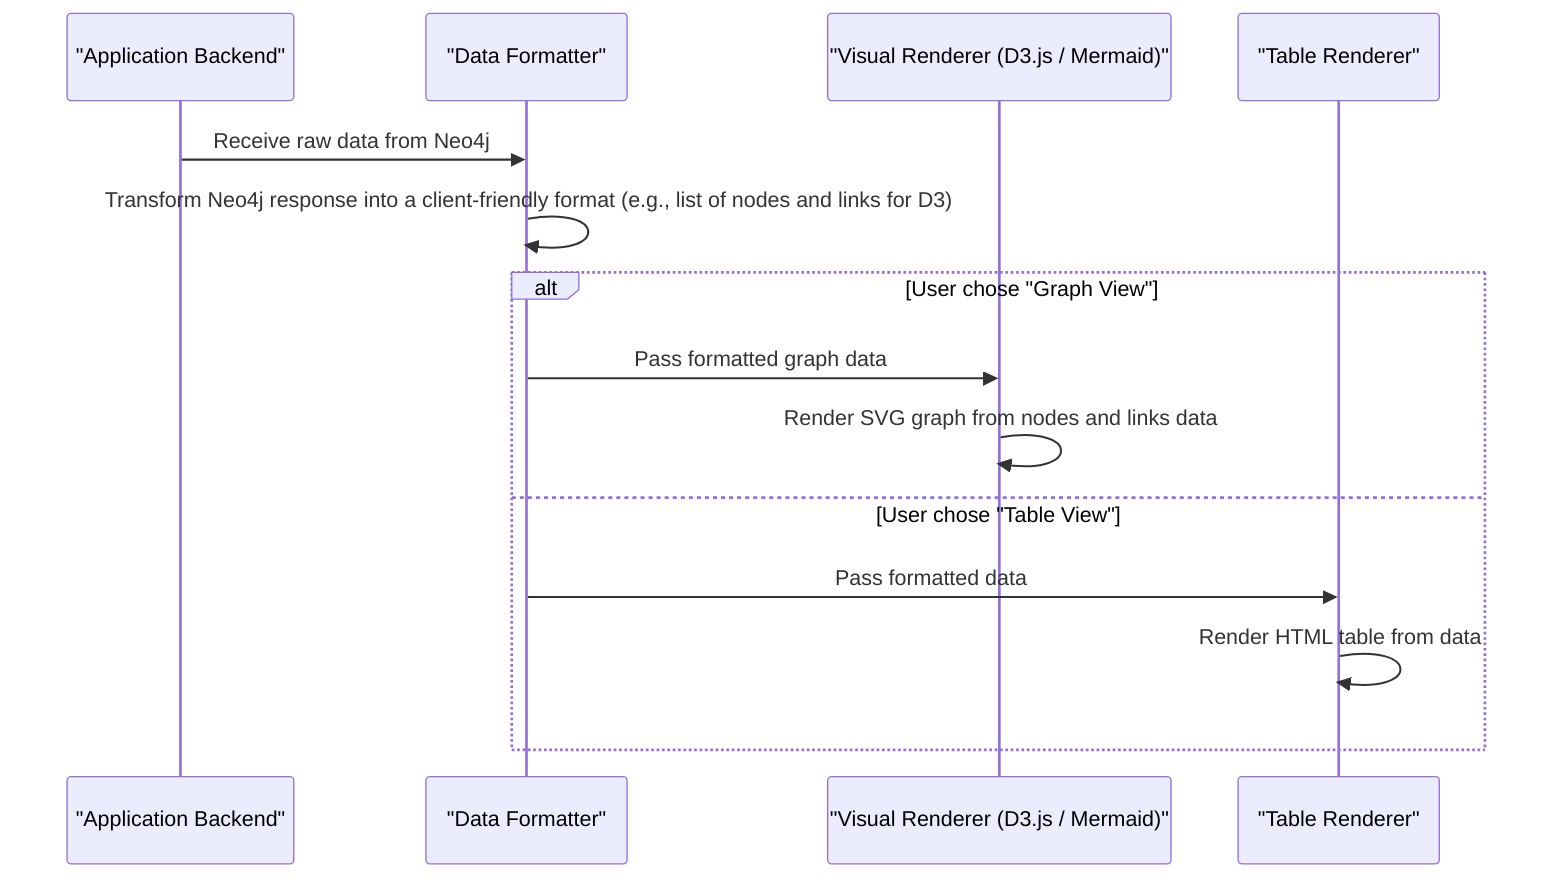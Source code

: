 sequenceDiagram
    participant AppBackend as "Application Backend"
    participant DataFormatter as "Data Formatter"
    participant VisualRenderer as "Visual Renderer (D3.js / Mermaid)"
    participant TableRenderer as "Table Renderer"


    AppBackend->>DataFormatter: Receive raw data from Neo4j
    DataFormatter->>DataFormatter: Transform Neo4j response into a client-friendly format (e.g., list of nodes and links for D3)

    alt User chose "Graph View"
        DataFormatter->>VisualRenderer: Pass formatted graph data
        VisualRenderer->>VisualRenderer: Render SVG graph from nodes and links data
    else User chose "Table View"
        DataFormatter->>TableRenderer: Pass formatted data
        TableRenderer->>TableRenderer: Render HTML table from data
    end